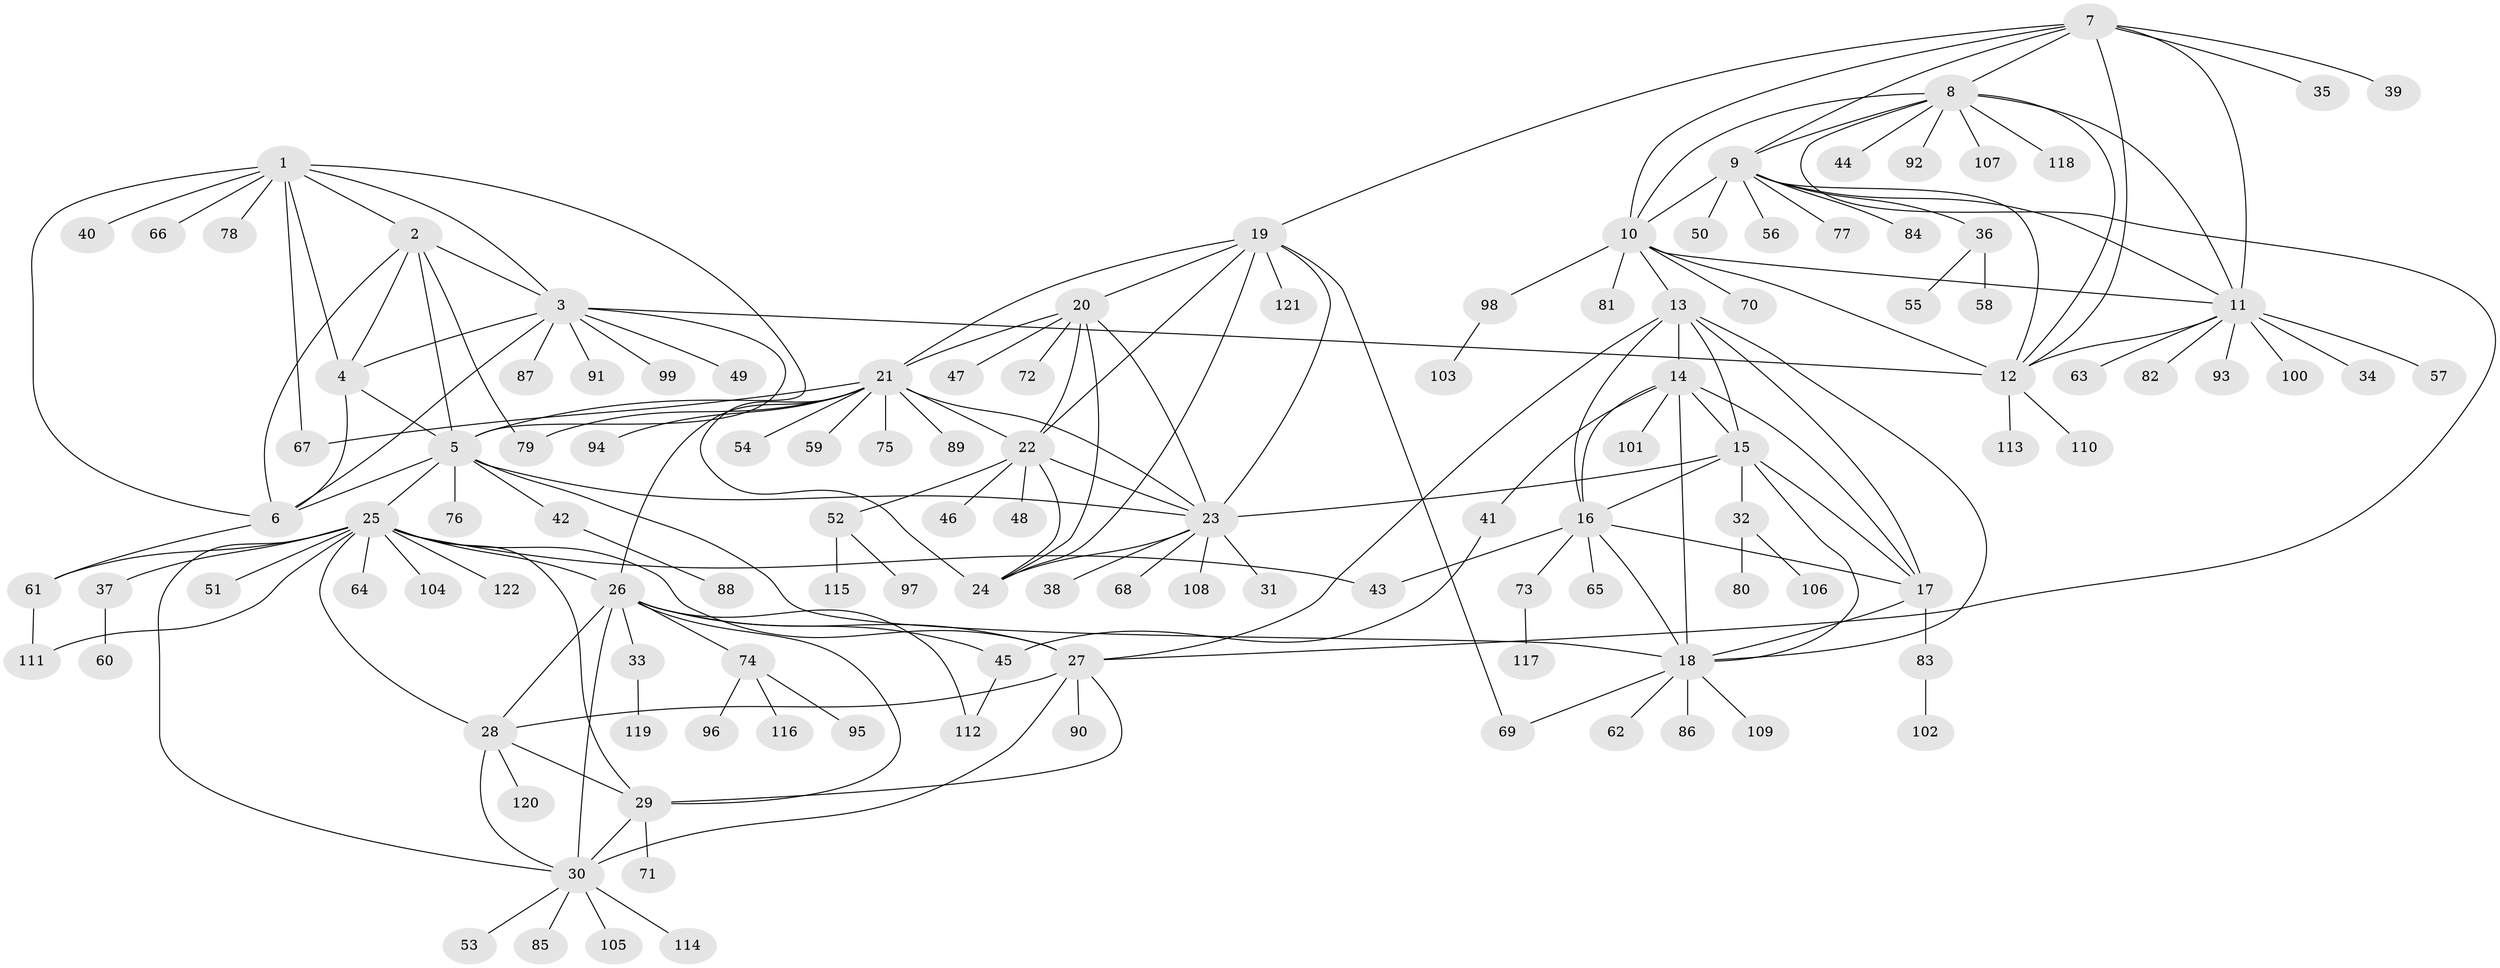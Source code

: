 // coarse degree distribution, {3: 0.08333333333333333, 7: 0.05555555555555555, 4: 0.027777777777777776, 1: 0.6666666666666666, 9: 0.08333333333333333, 8: 0.027777777777777776, 2: 0.05555555555555555}
// Generated by graph-tools (version 1.1) at 2025/58/03/04/25 21:58:24]
// undirected, 122 vertices, 185 edges
graph export_dot {
graph [start="1"]
  node [color=gray90,style=filled];
  1;
  2;
  3;
  4;
  5;
  6;
  7;
  8;
  9;
  10;
  11;
  12;
  13;
  14;
  15;
  16;
  17;
  18;
  19;
  20;
  21;
  22;
  23;
  24;
  25;
  26;
  27;
  28;
  29;
  30;
  31;
  32;
  33;
  34;
  35;
  36;
  37;
  38;
  39;
  40;
  41;
  42;
  43;
  44;
  45;
  46;
  47;
  48;
  49;
  50;
  51;
  52;
  53;
  54;
  55;
  56;
  57;
  58;
  59;
  60;
  61;
  62;
  63;
  64;
  65;
  66;
  67;
  68;
  69;
  70;
  71;
  72;
  73;
  74;
  75;
  76;
  77;
  78;
  79;
  80;
  81;
  82;
  83;
  84;
  85;
  86;
  87;
  88;
  89;
  90;
  91;
  92;
  93;
  94;
  95;
  96;
  97;
  98;
  99;
  100;
  101;
  102;
  103;
  104;
  105;
  106;
  107;
  108;
  109;
  110;
  111;
  112;
  113;
  114;
  115;
  116;
  117;
  118;
  119;
  120;
  121;
  122;
  1 -- 2;
  1 -- 3;
  1 -- 4;
  1 -- 5;
  1 -- 6;
  1 -- 40;
  1 -- 66;
  1 -- 67;
  1 -- 78;
  2 -- 3;
  2 -- 4;
  2 -- 5;
  2 -- 6;
  2 -- 79;
  3 -- 4;
  3 -- 5;
  3 -- 6;
  3 -- 12;
  3 -- 49;
  3 -- 87;
  3 -- 91;
  3 -- 99;
  4 -- 5;
  4 -- 6;
  5 -- 6;
  5 -- 18;
  5 -- 23;
  5 -- 25;
  5 -- 42;
  5 -- 76;
  6 -- 61;
  7 -- 8;
  7 -- 9;
  7 -- 10;
  7 -- 11;
  7 -- 12;
  7 -- 19;
  7 -- 35;
  7 -- 39;
  8 -- 9;
  8 -- 10;
  8 -- 11;
  8 -- 12;
  8 -- 27;
  8 -- 44;
  8 -- 92;
  8 -- 107;
  8 -- 118;
  9 -- 10;
  9 -- 11;
  9 -- 12;
  9 -- 36;
  9 -- 50;
  9 -- 56;
  9 -- 77;
  9 -- 84;
  10 -- 11;
  10 -- 12;
  10 -- 13;
  10 -- 70;
  10 -- 81;
  10 -- 98;
  11 -- 12;
  11 -- 34;
  11 -- 57;
  11 -- 63;
  11 -- 82;
  11 -- 93;
  11 -- 100;
  12 -- 110;
  12 -- 113;
  13 -- 14;
  13 -- 15;
  13 -- 16;
  13 -- 17;
  13 -- 18;
  13 -- 27;
  14 -- 15;
  14 -- 16;
  14 -- 17;
  14 -- 18;
  14 -- 41;
  14 -- 101;
  15 -- 16;
  15 -- 17;
  15 -- 18;
  15 -- 23;
  15 -- 32;
  16 -- 17;
  16 -- 18;
  16 -- 43;
  16 -- 65;
  16 -- 73;
  17 -- 18;
  17 -- 83;
  18 -- 62;
  18 -- 69;
  18 -- 86;
  18 -- 109;
  19 -- 20;
  19 -- 21;
  19 -- 22;
  19 -- 23;
  19 -- 24;
  19 -- 69;
  19 -- 121;
  20 -- 21;
  20 -- 22;
  20 -- 23;
  20 -- 24;
  20 -- 47;
  20 -- 72;
  21 -- 22;
  21 -- 23;
  21 -- 24;
  21 -- 26;
  21 -- 54;
  21 -- 59;
  21 -- 67;
  21 -- 75;
  21 -- 79;
  21 -- 89;
  21 -- 94;
  22 -- 23;
  22 -- 24;
  22 -- 46;
  22 -- 48;
  22 -- 52;
  23 -- 24;
  23 -- 31;
  23 -- 38;
  23 -- 68;
  23 -- 108;
  25 -- 26;
  25 -- 27;
  25 -- 28;
  25 -- 29;
  25 -- 30;
  25 -- 37;
  25 -- 43;
  25 -- 51;
  25 -- 61;
  25 -- 64;
  25 -- 104;
  25 -- 111;
  25 -- 122;
  26 -- 27;
  26 -- 28;
  26 -- 29;
  26 -- 30;
  26 -- 33;
  26 -- 45;
  26 -- 74;
  26 -- 112;
  27 -- 28;
  27 -- 29;
  27 -- 30;
  27 -- 90;
  28 -- 29;
  28 -- 30;
  28 -- 120;
  29 -- 30;
  29 -- 71;
  30 -- 53;
  30 -- 85;
  30 -- 105;
  30 -- 114;
  32 -- 80;
  32 -- 106;
  33 -- 119;
  36 -- 55;
  36 -- 58;
  37 -- 60;
  41 -- 45;
  42 -- 88;
  45 -- 112;
  52 -- 97;
  52 -- 115;
  61 -- 111;
  73 -- 117;
  74 -- 95;
  74 -- 96;
  74 -- 116;
  83 -- 102;
  98 -- 103;
}

